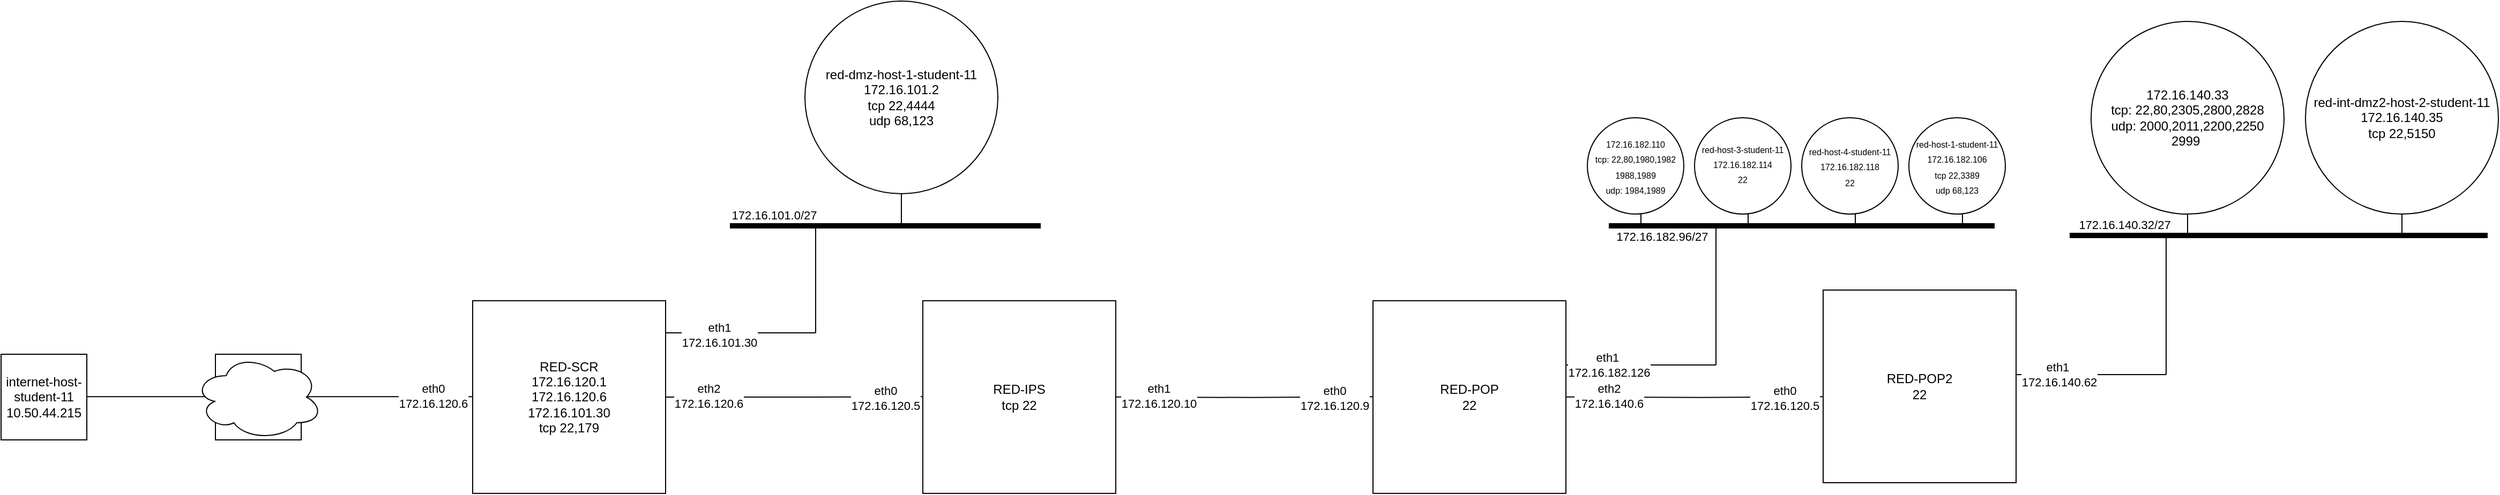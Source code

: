 <mxfile version="21.7.4" type="github">
  <diagram name="Page-1" id="nDEN8A3tE3LLSQo8khat">
    <mxGraphModel dx="1103" dy="638" grid="1" gridSize="10" guides="1" tooltips="1" connect="1" arrows="1" fold="1" page="1" pageScale="1" pageWidth="5000" pageHeight="2200" math="0" shadow="0">
      <root>
        <mxCell id="0" />
        <mxCell id="1" parent="0" />
        <mxCell id="Krdq8yyL3KiHP6x4yLUS-50" value="" style="endArrow=none;html=1;rounded=0;" edge="1" parent="1">
          <mxGeometry width="50" height="50" relative="1" as="geometry">
            <mxPoint x="2180" y="250" as="sourcePoint" />
            <mxPoint x="2180" y="170" as="targetPoint" />
          </mxGeometry>
        </mxCell>
        <mxCell id="Krdq8yyL3KiHP6x4yLUS-44" value="" style="endArrow=none;html=1;rounded=0;" edge="1" parent="1">
          <mxGeometry width="50" height="50" relative="1" as="geometry">
            <mxPoint x="1990" y="379.05" as="sourcePoint" />
            <mxPoint x="2160" y="379.05" as="targetPoint" />
          </mxGeometry>
        </mxCell>
        <mxCell id="Krdq8yyL3KiHP6x4yLUS-45" value="eth1&amp;nbsp;&lt;br&gt;172.16.140.62" style="edgeLabel;html=1;align=center;verticalAlign=middle;resizable=0;points=[];" vertex="1" connectable="0" parent="Krdq8yyL3KiHP6x4yLUS-44">
          <mxGeometry x="-0.353" relative="1" as="geometry">
            <mxPoint x="15" as="offset" />
          </mxGeometry>
        </mxCell>
        <mxCell id="Krdq8yyL3KiHP6x4yLUS-37" value="" style="endArrow=none;html=1;rounded=0;" edge="1" parent="1">
          <mxGeometry width="50" height="50" relative="1" as="geometry">
            <mxPoint x="1870" y="240" as="sourcePoint" />
            <mxPoint x="1870" y="160" as="targetPoint" />
          </mxGeometry>
        </mxCell>
        <mxCell id="Krdq8yyL3KiHP6x4yLUS-28" value="" style="endArrow=none;html=1;rounded=0;" edge="1" parent="1">
          <mxGeometry width="50" height="50" relative="1" as="geometry">
            <mxPoint x="1570" y="370.0" as="sourcePoint" />
            <mxPoint x="1740" y="370.0" as="targetPoint" />
          </mxGeometry>
        </mxCell>
        <mxCell id="Krdq8yyL3KiHP6x4yLUS-31" value="eth1&amp;nbsp;&lt;br&gt;172.16.182.126" style="edgeLabel;html=1;align=center;verticalAlign=middle;resizable=0;points=[];" vertex="1" connectable="0" parent="Krdq8yyL3KiHP6x4yLUS-28">
          <mxGeometry x="-0.353" relative="1" as="geometry">
            <mxPoint x="15" as="offset" />
          </mxGeometry>
        </mxCell>
        <mxCell id="Krdq8yyL3KiHP6x4yLUS-15" value="" style="endArrow=none;html=1;rounded=0;" edge="1" parent="1">
          <mxGeometry width="50" height="50" relative="1" as="geometry">
            <mxPoint x="980" y="240" as="sourcePoint" />
            <mxPoint x="980" y="180" as="targetPoint" />
          </mxGeometry>
        </mxCell>
        <mxCell id="Krdq8yyL3KiHP6x4yLUS-8" value="" style="endArrow=none;html=1;rounded=0;" edge="1" parent="1">
          <mxGeometry width="50" height="50" relative="1" as="geometry">
            <mxPoint x="760" y="340" as="sourcePoint" />
            <mxPoint x="900" y="340" as="targetPoint" />
          </mxGeometry>
        </mxCell>
        <mxCell id="Krdq8yyL3KiHP6x4yLUS-10" value="eth1&lt;br&gt;172.16.101.30" style="edgeLabel;html=1;align=center;verticalAlign=middle;resizable=0;points=[];" vertex="1" connectable="0" parent="Krdq8yyL3KiHP6x4yLUS-8">
          <mxGeometry x="-0.787" y="-2" relative="1" as="geometry">
            <mxPoint x="35" as="offset" />
          </mxGeometry>
        </mxCell>
        <mxCell id="Krdq8yyL3KiHP6x4yLUS-3" value="" style="endArrow=none;html=1;rounded=0;" edge="1" parent="1">
          <mxGeometry width="50" height="50" relative="1" as="geometry">
            <mxPoint x="200" y="399.58" as="sourcePoint" />
            <mxPoint x="600" y="399.58" as="targetPoint" />
          </mxGeometry>
        </mxCell>
        <mxCell id="Krdq8yyL3KiHP6x4yLUS-4" value="eth0&lt;br&gt;172.16.120.6" style="edgeLabel;html=1;align=center;verticalAlign=middle;resizable=0;points=[];" vertex="1" connectable="0" parent="Krdq8yyL3KiHP6x4yLUS-3">
          <mxGeometry x="0.713" y="1" relative="1" as="geometry">
            <mxPoint as="offset" />
          </mxGeometry>
        </mxCell>
        <mxCell id="Krdq8yyL3KiHP6x4yLUS-1" value="internet-host-student-11&lt;br&gt;10.50.44.215" style="whiteSpace=wrap;html=1;aspect=fixed;" vertex="1" parent="1">
          <mxGeometry x="140" y="360" width="80" height="80" as="geometry" />
        </mxCell>
        <mxCell id="Krdq8yyL3KiHP6x4yLUS-17" style="edgeStyle=orthogonalEdgeStyle;rounded=0;orthogonalLoop=1;jettySize=auto;html=1;exitX=1;exitY=0.5;exitDx=0;exitDy=0;" edge="1" parent="1" source="Krdq8yyL3KiHP6x4yLUS-2">
          <mxGeometry relative="1" as="geometry">
            <mxPoint x="1010" y="399.667" as="targetPoint" />
          </mxGeometry>
        </mxCell>
        <mxCell id="Krdq8yyL3KiHP6x4yLUS-19" value="eth0&lt;br&gt;172.16.120.5" style="edgeLabel;html=1;align=center;verticalAlign=middle;resizable=0;points=[];" vertex="1" connectable="0" parent="Krdq8yyL3KiHP6x4yLUS-17">
          <mxGeometry x="0.634" y="-1" relative="1" as="geometry">
            <mxPoint as="offset" />
          </mxGeometry>
        </mxCell>
        <mxCell id="Krdq8yyL3KiHP6x4yLUS-20" value="eth2&lt;br&gt;172.16.120.6" style="edgeLabel;html=1;align=center;verticalAlign=middle;resizable=0;points=[];" vertex="1" connectable="0" parent="Krdq8yyL3KiHP6x4yLUS-17">
          <mxGeometry x="-0.88" y="1" relative="1" as="geometry">
            <mxPoint x="25" as="offset" />
          </mxGeometry>
        </mxCell>
        <mxCell id="Krdq8yyL3KiHP6x4yLUS-2" value="RED-SCR&lt;br&gt;172.16.120.1&lt;br&gt;172.16.120.6&lt;br&gt;172.16.101.30&lt;br&gt;tcp 22,179" style="whiteSpace=wrap;html=1;aspect=fixed;" vertex="1" parent="1">
          <mxGeometry x="580" y="310" width="180" height="180" as="geometry" />
        </mxCell>
        <mxCell id="Krdq8yyL3KiHP6x4yLUS-5" value="" style="whiteSpace=wrap;html=1;aspect=fixed;" vertex="1" parent="1">
          <mxGeometry x="340" y="360" width="80" height="80" as="geometry" />
        </mxCell>
        <mxCell id="Krdq8yyL3KiHP6x4yLUS-6" value="" style="ellipse;shape=cloud;whiteSpace=wrap;html=1;" vertex="1" parent="1">
          <mxGeometry x="320" y="360" width="120" height="80" as="geometry" />
        </mxCell>
        <mxCell id="Krdq8yyL3KiHP6x4yLUS-11" value="" style="endArrow=none;html=1;rounded=0;" edge="1" parent="1">
          <mxGeometry width="50" height="50" relative="1" as="geometry">
            <mxPoint x="900" y="340" as="sourcePoint" />
            <mxPoint x="900" y="240" as="targetPoint" />
          </mxGeometry>
        </mxCell>
        <mxCell id="Krdq8yyL3KiHP6x4yLUS-12" value="" style="endArrow=none;html=1;rounded=0;strokeWidth=5;" edge="1" parent="1">
          <mxGeometry width="50" height="50" relative="1" as="geometry">
            <mxPoint x="820" y="240" as="sourcePoint" />
            <mxPoint x="1110" y="240" as="targetPoint" />
          </mxGeometry>
        </mxCell>
        <mxCell id="Krdq8yyL3KiHP6x4yLUS-13" value="172.16.101.0/27" style="edgeLabel;html=1;align=center;verticalAlign=middle;resizable=0;points=[];" vertex="1" connectable="0" parent="Krdq8yyL3KiHP6x4yLUS-12">
          <mxGeometry x="-0.879" y="5" relative="1" as="geometry">
            <mxPoint x="23" y="-5" as="offset" />
          </mxGeometry>
        </mxCell>
        <mxCell id="Krdq8yyL3KiHP6x4yLUS-14" value="&lt;div&gt;red-dmz-host-1-student-11&lt;br&gt;&lt;/div&gt;172.16.101.2&lt;br&gt;tcp 22,4444&lt;br&gt;udp 68,123" style="ellipse;whiteSpace=wrap;html=1;" vertex="1" parent="1">
          <mxGeometry x="890" y="30" width="180" height="180" as="geometry" />
        </mxCell>
        <mxCell id="Krdq8yyL3KiHP6x4yLUS-18" value="RED-IPS&lt;br&gt;tcp 22" style="whiteSpace=wrap;html=1;aspect=fixed;" vertex="1" parent="1">
          <mxGeometry x="1000" y="310" width="180" height="180" as="geometry" />
        </mxCell>
        <mxCell id="Krdq8yyL3KiHP6x4yLUS-21" style="edgeStyle=orthogonalEdgeStyle;rounded=0;orthogonalLoop=1;jettySize=auto;html=1;exitX=1;exitY=0.5;exitDx=0;exitDy=0;" edge="1" parent="1">
          <mxGeometry relative="1" as="geometry">
            <mxPoint x="1430" y="399.587" as="targetPoint" />
            <mxPoint x="1180" y="399.92" as="sourcePoint" />
          </mxGeometry>
        </mxCell>
        <mxCell id="Krdq8yyL3KiHP6x4yLUS-22" value="eth0&lt;br&gt;172.16.120.9" style="edgeLabel;html=1;align=center;verticalAlign=middle;resizable=0;points=[];" vertex="1" connectable="0" parent="Krdq8yyL3KiHP6x4yLUS-21">
          <mxGeometry x="0.634" y="-1" relative="1" as="geometry">
            <mxPoint as="offset" />
          </mxGeometry>
        </mxCell>
        <mxCell id="Krdq8yyL3KiHP6x4yLUS-23" value="eth1&lt;br&gt;172.16.120.10" style="edgeLabel;html=1;align=center;verticalAlign=middle;resizable=0;points=[];" vertex="1" connectable="0" parent="Krdq8yyL3KiHP6x4yLUS-21">
          <mxGeometry x="-0.88" y="1" relative="1" as="geometry">
            <mxPoint x="25" as="offset" />
          </mxGeometry>
        </mxCell>
        <mxCell id="Krdq8yyL3KiHP6x4yLUS-24" value="RED-POP&lt;br&gt;22" style="whiteSpace=wrap;html=1;aspect=fixed;" vertex="1" parent="1">
          <mxGeometry x="1420" y="310" width="180" height="180" as="geometry" />
        </mxCell>
        <mxCell id="Krdq8yyL3KiHP6x4yLUS-29" value="" style="endArrow=none;html=1;rounded=0;" edge="1" parent="1">
          <mxGeometry width="50" height="50" relative="1" as="geometry">
            <mxPoint x="1740" y="370" as="sourcePoint" />
            <mxPoint x="1740" y="240" as="targetPoint" />
          </mxGeometry>
        </mxCell>
        <mxCell id="Krdq8yyL3KiHP6x4yLUS-30" value="" style="endArrow=none;html=1;rounded=0;strokeWidth=5;" edge="1" parent="1">
          <mxGeometry width="50" height="50" relative="1" as="geometry">
            <mxPoint x="1640" y="240" as="sourcePoint" />
            <mxPoint x="2000" y="240" as="targetPoint" />
          </mxGeometry>
        </mxCell>
        <mxCell id="Krdq8yyL3KiHP6x4yLUS-34" value="172.16.182.96/27&amp;nbsp;" style="edgeLabel;html=1;align=center;verticalAlign=middle;resizable=0;points=[];" vertex="1" connectable="0" parent="Krdq8yyL3KiHP6x4yLUS-30">
          <mxGeometry x="-0.336" y="-1" relative="1" as="geometry">
            <mxPoint x="-69" y="9" as="offset" />
          </mxGeometry>
        </mxCell>
        <mxCell id="Krdq8yyL3KiHP6x4yLUS-36" value="&lt;div&gt;&lt;/div&gt;&lt;font style=&quot;font-size: 8px;&quot;&gt;red-host-4-student-11&lt;br&gt;&lt;span style=&quot;&quot;&gt;172.16.182.118&lt;/span&gt;&lt;br&gt;&lt;span style=&quot;&quot;&gt;22&lt;/span&gt;&lt;br&gt;&lt;/font&gt;" style="ellipse;whiteSpace=wrap;html=1;" vertex="1" parent="1">
          <mxGeometry x="1820" y="139.05" width="90" height="90" as="geometry" />
        </mxCell>
        <mxCell id="Krdq8yyL3KiHP6x4yLUS-38" style="edgeStyle=orthogonalEdgeStyle;rounded=0;orthogonalLoop=1;jettySize=auto;html=1;exitX=1;exitY=0.5;exitDx=0;exitDy=0;" edge="1" parent="1">
          <mxGeometry relative="1" as="geometry">
            <mxPoint x="1850" y="399.567" as="targetPoint" />
            <mxPoint x="1600" y="399.9" as="sourcePoint" />
          </mxGeometry>
        </mxCell>
        <mxCell id="Krdq8yyL3KiHP6x4yLUS-39" value="eth0&lt;br&gt;172.16.120.5" style="edgeLabel;html=1;align=center;verticalAlign=middle;resizable=0;points=[];" vertex="1" connectable="0" parent="Krdq8yyL3KiHP6x4yLUS-38">
          <mxGeometry x="0.634" y="-1" relative="1" as="geometry">
            <mxPoint as="offset" />
          </mxGeometry>
        </mxCell>
        <mxCell id="Krdq8yyL3KiHP6x4yLUS-40" value="eth2&lt;br&gt;172.16.140.6" style="edgeLabel;html=1;align=center;verticalAlign=middle;resizable=0;points=[];" vertex="1" connectable="0" parent="Krdq8yyL3KiHP6x4yLUS-38">
          <mxGeometry x="-0.88" y="1" relative="1" as="geometry">
            <mxPoint x="25" as="offset" />
          </mxGeometry>
        </mxCell>
        <mxCell id="Krdq8yyL3KiHP6x4yLUS-41" value="RED-POP2&lt;br&gt;22" style="whiteSpace=wrap;html=1;aspect=fixed;" vertex="1" parent="1">
          <mxGeometry x="1840" y="300" width="180" height="180" as="geometry" />
        </mxCell>
        <mxCell id="Krdq8yyL3KiHP6x4yLUS-46" value="" style="endArrow=none;html=1;rounded=0;" edge="1" parent="1">
          <mxGeometry width="50" height="50" relative="1" as="geometry">
            <mxPoint x="2160" y="379.05" as="sourcePoint" />
            <mxPoint x="2160" y="249.05" as="targetPoint" />
          </mxGeometry>
        </mxCell>
        <mxCell id="Krdq8yyL3KiHP6x4yLUS-47" value="" style="endArrow=none;html=1;rounded=0;strokeWidth=5;" edge="1" parent="1">
          <mxGeometry width="50" height="50" relative="1" as="geometry">
            <mxPoint x="2070" y="249.05" as="sourcePoint" />
            <mxPoint x="2460" y="249" as="targetPoint" />
          </mxGeometry>
        </mxCell>
        <mxCell id="Krdq8yyL3KiHP6x4yLUS-48" value="172.16.140.32/27" style="edgeLabel;html=1;align=center;verticalAlign=middle;resizable=0;points=[];" vertex="1" connectable="0" parent="Krdq8yyL3KiHP6x4yLUS-47">
          <mxGeometry x="-0.336" y="-1" relative="1" as="geometry">
            <mxPoint x="-79" y="-11" as="offset" />
          </mxGeometry>
        </mxCell>
        <mxCell id="Krdq8yyL3KiHP6x4yLUS-49" value="&lt;div&gt;&lt;/div&gt;172.16.140.33&lt;br&gt;tcp: 22,80,2305,2800,2828&lt;br&gt;udp: 2000,2011,2200,2250&lt;br&gt;2999&amp;nbsp;" style="ellipse;whiteSpace=wrap;html=1;" vertex="1" parent="1">
          <mxGeometry x="2090" y="49.05" width="180" height="180" as="geometry" />
        </mxCell>
        <mxCell id="Krdq8yyL3KiHP6x4yLUS-51" value="" style="endArrow=none;html=1;rounded=0;" edge="1" parent="1">
          <mxGeometry width="50" height="50" relative="1" as="geometry">
            <mxPoint x="2380" y="250" as="sourcePoint" />
            <mxPoint x="2380" y="170" as="targetPoint" />
          </mxGeometry>
        </mxCell>
        <mxCell id="Krdq8yyL3KiHP6x4yLUS-52" value="&lt;div&gt;&lt;/div&gt;red-int-dmz2-host-2-student-11&lt;br&gt;172.16.140.35&lt;br&gt;tcp 22,5150" style="ellipse;whiteSpace=wrap;html=1;" vertex="1" parent="1">
          <mxGeometry x="2290" y="49.05" width="180" height="180" as="geometry" />
        </mxCell>
        <mxCell id="Krdq8yyL3KiHP6x4yLUS-55" value="" style="endArrow=none;html=1;rounded=0;" edge="1" parent="1">
          <mxGeometry width="50" height="50" relative="1" as="geometry">
            <mxPoint x="1770" y="240" as="sourcePoint" />
            <mxPoint x="1770" y="160" as="targetPoint" />
          </mxGeometry>
        </mxCell>
        <mxCell id="Krdq8yyL3KiHP6x4yLUS-56" value="&lt;div&gt;&lt;/div&gt;&lt;font style=&quot;font-size: 8px;&quot;&gt;&lt;div style=&quot;&quot;&gt;red-host-3-student-11&lt;br&gt;&lt;/div&gt;&lt;span style=&quot;&quot;&gt;172.16.182.114&lt;/span&gt;&lt;br&gt;&lt;span style=&quot;&quot;&gt;22&lt;/span&gt;&lt;br&gt;&lt;/font&gt;" style="ellipse;whiteSpace=wrap;html=1;" vertex="1" parent="1">
          <mxGeometry x="1720" y="139.05" width="90" height="90" as="geometry" />
        </mxCell>
        <mxCell id="Krdq8yyL3KiHP6x4yLUS-57" value="" style="endArrow=none;html=1;rounded=0;" edge="1" parent="1">
          <mxGeometry width="50" height="50" relative="1" as="geometry">
            <mxPoint x="1670" y="240" as="sourcePoint" />
            <mxPoint x="1670" y="160" as="targetPoint" />
          </mxGeometry>
        </mxCell>
        <mxCell id="Krdq8yyL3KiHP6x4yLUS-58" value="&lt;div&gt;&lt;/div&gt;&lt;font style=&quot;font-size: 8px;&quot;&gt;172.16.182.110&lt;br&gt;tcp: 22,80,1980,1982&lt;br&gt;1988,1989&lt;br&gt;udp: 1984,1989&lt;br&gt;&lt;/font&gt;" style="ellipse;whiteSpace=wrap;html=1;" vertex="1" parent="1">
          <mxGeometry x="1620" y="139.05" width="90" height="90" as="geometry" />
        </mxCell>
        <mxCell id="Krdq8yyL3KiHP6x4yLUS-59" value="" style="endArrow=none;html=1;rounded=0;" edge="1" parent="1">
          <mxGeometry width="50" height="50" relative="1" as="geometry">
            <mxPoint x="1970" y="240" as="sourcePoint" />
            <mxPoint x="1970" y="160" as="targetPoint" />
          </mxGeometry>
        </mxCell>
        <mxCell id="Krdq8yyL3KiHP6x4yLUS-60" value="&lt;div&gt;&lt;/div&gt;&lt;font style=&quot;font-size: 8px;&quot;&gt;red-host-1-student-11&lt;br&gt;172.16.182.106&lt;br&gt;tcp 22,3389&lt;br&gt;udp 68,123&lt;br&gt;&lt;/font&gt;" style="ellipse;whiteSpace=wrap;html=1;" vertex="1" parent="1">
          <mxGeometry x="1920" y="139.05" width="90" height="90" as="geometry" />
        </mxCell>
      </root>
    </mxGraphModel>
  </diagram>
</mxfile>

